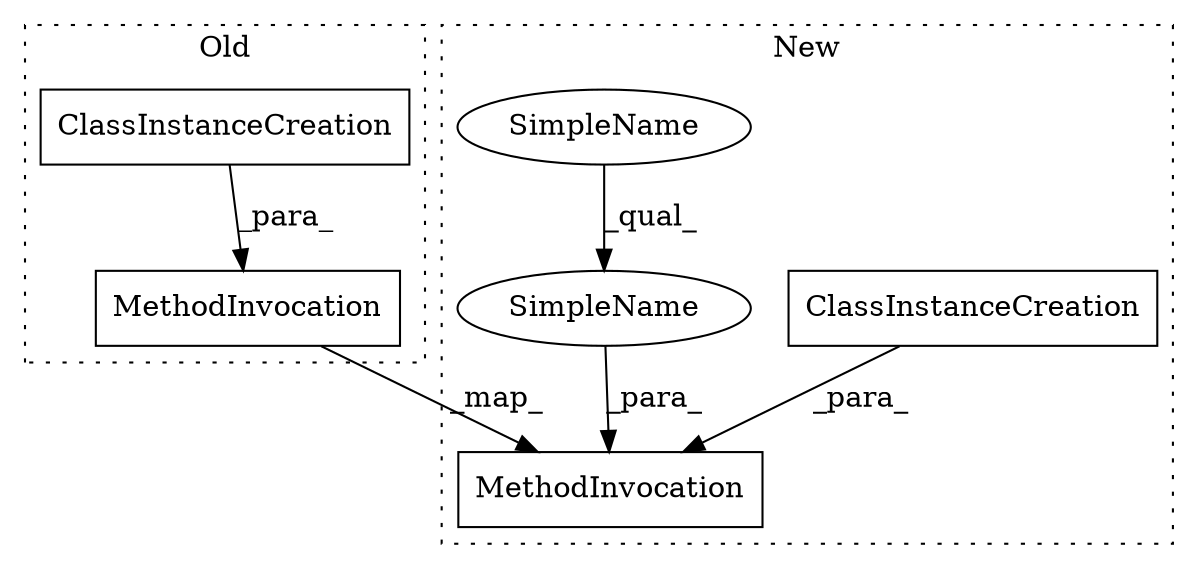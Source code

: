 digraph G {
subgraph cluster0 {
1 [label="ClassInstanceCreation" a="14" s="13676" l="15" shape="box"];
3 [label="MethodInvocation" a="32" s="13672,13897" l="4,1" shape="box"];
label = "Old";
style="dotted";
}
subgraph cluster1 {
2 [label="ClassInstanceCreation" a="14" s="12610" l="15" shape="box"];
4 [label="MethodInvocation" a="32" s="12606,12732" l="4,1" shape="box"];
5 [label="SimpleName" a="42" s="12719" l="4" shape="ellipse"];
6 [label="SimpleName" a="42" s="12719" l="13" shape="ellipse"];
label = "New";
style="dotted";
}
1 -> 3 [label="_para_"];
2 -> 4 [label="_para_"];
3 -> 4 [label="_map_"];
5 -> 6 [label="_qual_"];
6 -> 4 [label="_para_"];
}